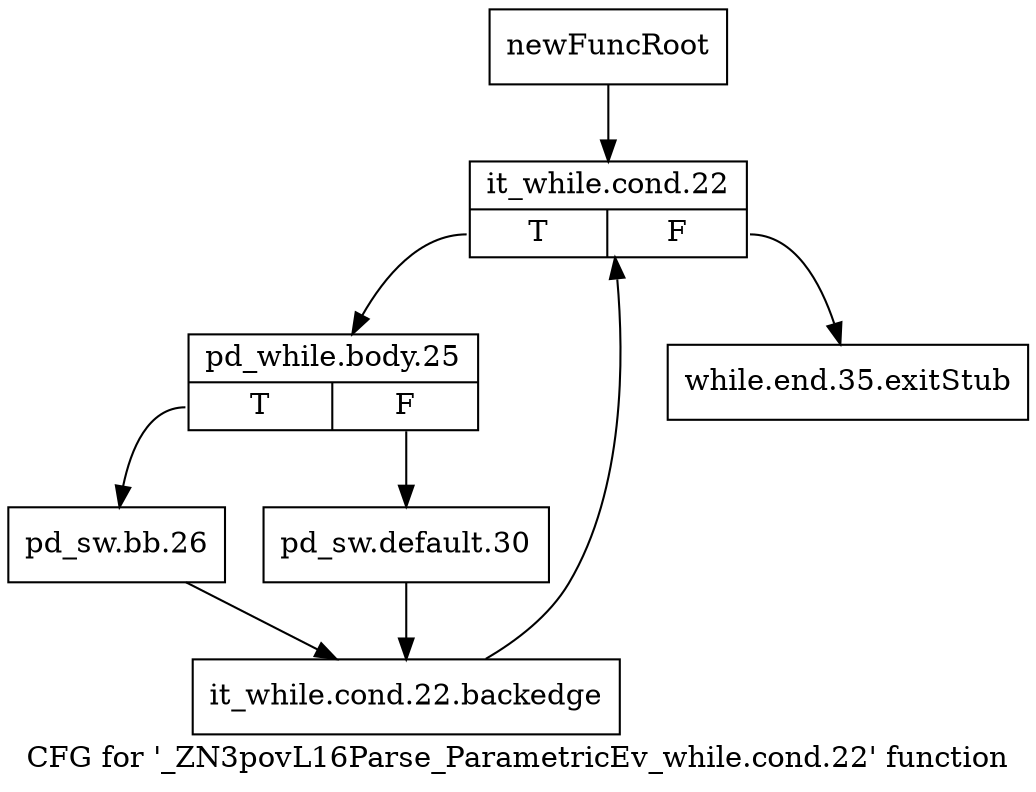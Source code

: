 digraph "CFG for '_ZN3povL16Parse_ParametricEv_while.cond.22' function" {
	label="CFG for '_ZN3povL16Parse_ParametricEv_while.cond.22' function";

	Node0x2746470 [shape=record,label="{newFuncRoot}"];
	Node0x2746470 -> Node0x2746510;
	Node0x27464c0 [shape=record,label="{while.end.35.exitStub}"];
	Node0x2746510 [shape=record,label="{it_while.cond.22|{<s0>T|<s1>F}}"];
	Node0x2746510:s0 -> Node0x2746560;
	Node0x2746510:s1 -> Node0x27464c0;
	Node0x2746560 [shape=record,label="{pd_while.body.25|{<s0>T|<s1>F}}"];
	Node0x2746560:s0 -> Node0x2755b90;
	Node0x2746560:s1 -> Node0x2755b40;
	Node0x2755b40 [shape=record,label="{pd_sw.default.30}"];
	Node0x2755b40 -> Node0x2755be0;
	Node0x2755b90 [shape=record,label="{pd_sw.bb.26}"];
	Node0x2755b90 -> Node0x2755be0;
	Node0x2755be0 [shape=record,label="{it_while.cond.22.backedge}"];
	Node0x2755be0 -> Node0x2746510;
}
